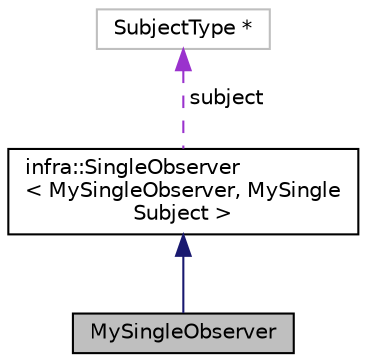 digraph "MySingleObserver"
{
 // INTERACTIVE_SVG=YES
  edge [fontname="Helvetica",fontsize="10",labelfontname="Helvetica",labelfontsize="10"];
  node [fontname="Helvetica",fontsize="10",shape=record];
  Node2 [label="MySingleObserver",height=0.2,width=0.4,color="black", fillcolor="grey75", style="filled", fontcolor="black"];
  Node3 -> Node2 [dir="back",color="midnightblue",fontsize="10",style="solid",fontname="Helvetica"];
  Node3 [label="infra::SingleObserver\l\< MySingleObserver, MySingle\lSubject \>",height=0.2,width=0.4,color="black", fillcolor="white", style="filled",URL="$dc/d4c/classinfra_1_1_single_observer.html"];
  Node4 -> Node3 [dir="back",color="darkorchid3",fontsize="10",style="dashed",label=" subject" ,fontname="Helvetica"];
  Node4 [label="SubjectType *",height=0.2,width=0.4,color="grey75", fillcolor="white", style="filled"];
}
